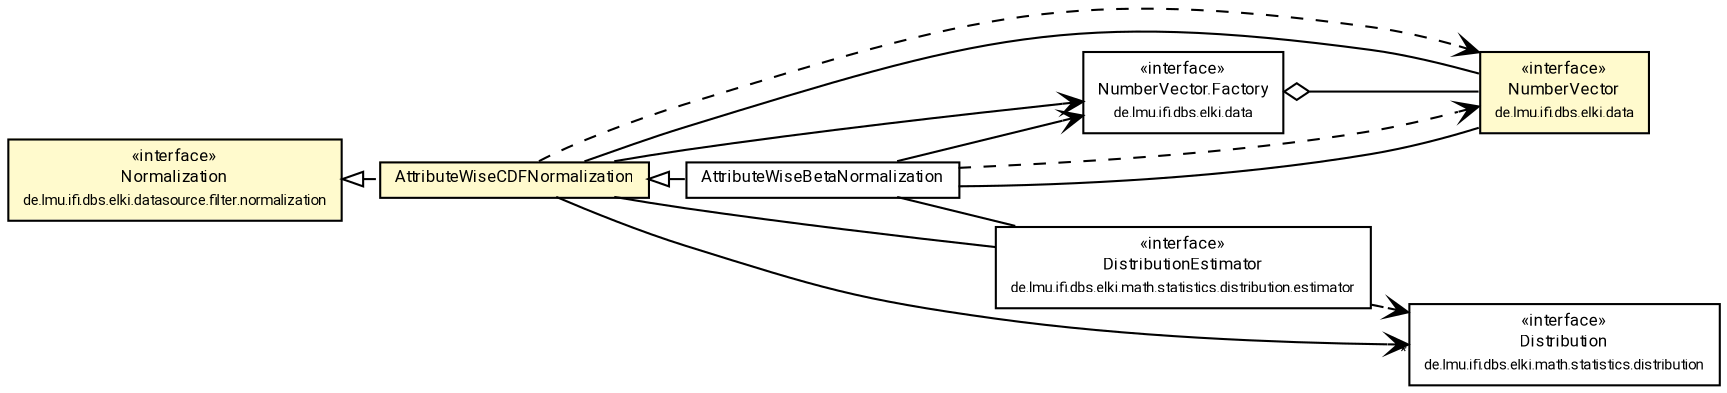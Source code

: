 #!/usr/local/bin/dot
#
# Class diagram 
# Generated by UMLGraph version R5_7_2-60-g0e99a6 (http://www.spinellis.gr/umlgraph/)
#

digraph G {
	graph [fontnames="svg"]
	edge [fontname="Roboto",fontsize=7,labelfontname="Roboto",labelfontsize=7,color="black"];
	node [fontname="Roboto",fontcolor="black",fontsize=8,shape=plaintext,margin=0,width=0,height=0];
	nodesep=0.15;
	ranksep=0.25;
	rankdir=LR;
	// de.lmu.ifi.dbs.elki.data.NumberVector
	c1707823 [label=<<table title="de.lmu.ifi.dbs.elki.data.NumberVector" border="0" cellborder="1" cellspacing="0" cellpadding="2" bgcolor="LemonChiffon" href="../../../../data/NumberVector.html" target="_parent">
		<tr><td><table border="0" cellspacing="0" cellpadding="1">
		<tr><td align="center" balign="center"> &#171;interface&#187; </td></tr>
		<tr><td align="center" balign="center"> <font face="Roboto">NumberVector</font> </td></tr>
		<tr><td align="center" balign="center"> <font face="Roboto" point-size="7.0">de.lmu.ifi.dbs.elki.data</font> </td></tr>
		</table></td></tr>
		</table>>, URL="../../../../data/NumberVector.html"];
	// de.lmu.ifi.dbs.elki.data.NumberVector.Factory<V extends de.lmu.ifi.dbs.elki.data.NumberVector>
	c1707824 [label=<<table title="de.lmu.ifi.dbs.elki.data.NumberVector.Factory" border="0" cellborder="1" cellspacing="0" cellpadding="2" href="../../../../data/NumberVector.Factory.html" target="_parent">
		<tr><td><table border="0" cellspacing="0" cellpadding="1">
		<tr><td align="center" balign="center"> &#171;interface&#187; </td></tr>
		<tr><td align="center" balign="center"> <font face="Roboto">NumberVector.Factory</font> </td></tr>
		<tr><td align="center" balign="center"> <font face="Roboto" point-size="7.0">de.lmu.ifi.dbs.elki.data</font> </td></tr>
		</table></td></tr>
		</table>>, URL="../../../../data/NumberVector.Factory.html"];
	// de.lmu.ifi.dbs.elki.math.statistics.distribution.Distribution
	c1708328 [label=<<table title="de.lmu.ifi.dbs.elki.math.statistics.distribution.Distribution" border="0" cellborder="1" cellspacing="0" cellpadding="2" href="../../../../math/statistics/distribution/Distribution.html" target="_parent">
		<tr><td><table border="0" cellspacing="0" cellpadding="1">
		<tr><td align="center" balign="center"> &#171;interface&#187; </td></tr>
		<tr><td align="center" balign="center"> <font face="Roboto">Distribution</font> </td></tr>
		<tr><td align="center" balign="center"> <font face="Roboto" point-size="7.0">de.lmu.ifi.dbs.elki.math.statistics.distribution</font> </td></tr>
		</table></td></tr>
		</table>>, URL="../../../../math/statistics/distribution/Distribution.html"];
	// de.lmu.ifi.dbs.elki.math.statistics.distribution.estimator.DistributionEstimator<D extends de.lmu.ifi.dbs.elki.math.statistics.distribution.Distribution>
	c1708373 [label=<<table title="de.lmu.ifi.dbs.elki.math.statistics.distribution.estimator.DistributionEstimator" border="0" cellborder="1" cellspacing="0" cellpadding="2" href="../../../../math/statistics/distribution/estimator/DistributionEstimator.html" target="_parent">
		<tr><td><table border="0" cellspacing="0" cellpadding="1">
		<tr><td align="center" balign="center"> &#171;interface&#187; </td></tr>
		<tr><td align="center" balign="center"> <font face="Roboto">DistributionEstimator</font> </td></tr>
		<tr><td align="center" balign="center"> <font face="Roboto" point-size="7.0">de.lmu.ifi.dbs.elki.math.statistics.distribution.estimator</font> </td></tr>
		</table></td></tr>
		</table>>, URL="../../../../math/statistics/distribution/estimator/DistributionEstimator.html"];
	// de.lmu.ifi.dbs.elki.datasource.filter.normalization.columnwise.AttributeWiseBetaNormalization<V extends de.lmu.ifi.dbs.elki.data.NumberVector>
	c1709400 [label=<<table title="de.lmu.ifi.dbs.elki.datasource.filter.normalization.columnwise.AttributeWiseBetaNormalization" border="0" cellborder="1" cellspacing="0" cellpadding="2" href="AttributeWiseBetaNormalization.html" target="_parent">
		<tr><td><table border="0" cellspacing="0" cellpadding="1">
		<tr><td align="center" balign="center"> <font face="Roboto">AttributeWiseBetaNormalization</font> </td></tr>
		</table></td></tr>
		</table>>, URL="AttributeWiseBetaNormalization.html"];
	// de.lmu.ifi.dbs.elki.datasource.filter.normalization.columnwise.AttributeWiseCDFNormalization<V extends de.lmu.ifi.dbs.elki.data.NumberVector>
	c1709402 [label=<<table title="de.lmu.ifi.dbs.elki.datasource.filter.normalization.columnwise.AttributeWiseCDFNormalization" border="0" cellborder="1" cellspacing="0" cellpadding="2" bgcolor="lemonChiffon" href="AttributeWiseCDFNormalization.html" target="_parent">
		<tr><td><table border="0" cellspacing="0" cellpadding="1">
		<tr><td align="center" balign="center"> <font face="Roboto">AttributeWiseCDFNormalization</font> </td></tr>
		</table></td></tr>
		</table>>, URL="AttributeWiseCDFNormalization.html"];
	// de.lmu.ifi.dbs.elki.datasource.filter.normalization.Normalization<O>
	c1709409 [label=<<table title="de.lmu.ifi.dbs.elki.datasource.filter.normalization.Normalization" border="0" cellborder="1" cellspacing="0" cellpadding="2" bgcolor="LemonChiffon" href="../Normalization.html" target="_parent">
		<tr><td><table border="0" cellspacing="0" cellpadding="1">
		<tr><td align="center" balign="center"> &#171;interface&#187; </td></tr>
		<tr><td align="center" balign="center"> <font face="Roboto">Normalization</font> </td></tr>
		<tr><td align="center" balign="center"> <font face="Roboto" point-size="7.0">de.lmu.ifi.dbs.elki.datasource.filter.normalization</font> </td></tr>
		</table></td></tr>
		</table>>, URL="../Normalization.html"];
	// de.lmu.ifi.dbs.elki.data.NumberVector.Factory<V extends de.lmu.ifi.dbs.elki.data.NumberVector> has de.lmu.ifi.dbs.elki.data.NumberVector
	c1707824 -> c1707823 [arrowhead=none,arrowtail=ediamond,dir=back,weight=4];
	// de.lmu.ifi.dbs.elki.datasource.filter.normalization.columnwise.AttributeWiseBetaNormalization<V extends de.lmu.ifi.dbs.elki.data.NumberVector> extends de.lmu.ifi.dbs.elki.datasource.filter.normalization.columnwise.AttributeWiseCDFNormalization<V extends de.lmu.ifi.dbs.elki.data.NumberVector>
	c1709402 -> c1709400 [arrowtail=empty,dir=back,weight=10];
	// de.lmu.ifi.dbs.elki.datasource.filter.normalization.columnwise.AttributeWiseBetaNormalization<V extends de.lmu.ifi.dbs.elki.data.NumberVector> assoc de.lmu.ifi.dbs.elki.data.NumberVector
	c1709400 -> c1707823 [arrowhead=none,weight=2];
	// de.lmu.ifi.dbs.elki.datasource.filter.normalization.columnwise.AttributeWiseBetaNormalization<V extends de.lmu.ifi.dbs.elki.data.NumberVector> assoc de.lmu.ifi.dbs.elki.math.statistics.distribution.estimator.DistributionEstimator<D extends de.lmu.ifi.dbs.elki.math.statistics.distribution.Distribution>
	c1709400 -> c1708373 [arrowhead=none,weight=2];
	// de.lmu.ifi.dbs.elki.datasource.filter.normalization.columnwise.AttributeWiseCDFNormalization<V extends de.lmu.ifi.dbs.elki.data.NumberVector> implements de.lmu.ifi.dbs.elki.datasource.filter.normalization.Normalization<O>
	c1709409 -> c1709402 [arrowtail=empty,style=dashed,dir=back,weight=9];
	// de.lmu.ifi.dbs.elki.datasource.filter.normalization.columnwise.AttributeWiseCDFNormalization<V extends de.lmu.ifi.dbs.elki.data.NumberVector> assoc de.lmu.ifi.dbs.elki.data.NumberVector
	c1709402 -> c1707823 [arrowhead=none,weight=2];
	// de.lmu.ifi.dbs.elki.datasource.filter.normalization.columnwise.AttributeWiseCDFNormalization<V extends de.lmu.ifi.dbs.elki.data.NumberVector> assoc de.lmu.ifi.dbs.elki.math.statistics.distribution.estimator.DistributionEstimator<D extends de.lmu.ifi.dbs.elki.math.statistics.distribution.Distribution>
	c1709402 -> c1708373 [arrowhead=none,weight=2];
	// de.lmu.ifi.dbs.elki.datasource.filter.normalization.columnwise.AttributeWiseBetaNormalization<V extends de.lmu.ifi.dbs.elki.data.NumberVector> navassoc de.lmu.ifi.dbs.elki.data.NumberVector.Factory<V extends de.lmu.ifi.dbs.elki.data.NumberVector>
	c1709400 -> c1707824 [arrowhead=open,weight=1];
	// de.lmu.ifi.dbs.elki.datasource.filter.normalization.columnwise.AttributeWiseCDFNormalization<V extends de.lmu.ifi.dbs.elki.data.NumberVector> navassoc de.lmu.ifi.dbs.elki.math.statistics.distribution.Distribution
	c1709402 -> c1708328 [arrowhead=open,weight=1,headlabel="*"];
	// de.lmu.ifi.dbs.elki.datasource.filter.normalization.columnwise.AttributeWiseCDFNormalization<V extends de.lmu.ifi.dbs.elki.data.NumberVector> navassoc de.lmu.ifi.dbs.elki.data.NumberVector.Factory<V extends de.lmu.ifi.dbs.elki.data.NumberVector>
	c1709402 -> c1707824 [arrowhead=open,weight=1];
	// de.lmu.ifi.dbs.elki.math.statistics.distribution.estimator.DistributionEstimator<D extends de.lmu.ifi.dbs.elki.math.statistics.distribution.Distribution> depend de.lmu.ifi.dbs.elki.math.statistics.distribution.Distribution
	c1708373 -> c1708328 [arrowhead=open,style=dashed,weight=0];
	// de.lmu.ifi.dbs.elki.datasource.filter.normalization.columnwise.AttributeWiseBetaNormalization<V extends de.lmu.ifi.dbs.elki.data.NumberVector> depend de.lmu.ifi.dbs.elki.data.NumberVector
	c1709400 -> c1707823 [arrowhead=open,style=dashed,weight=0];
	// de.lmu.ifi.dbs.elki.datasource.filter.normalization.columnwise.AttributeWiseCDFNormalization<V extends de.lmu.ifi.dbs.elki.data.NumberVector> depend de.lmu.ifi.dbs.elki.data.NumberVector
	c1709402 -> c1707823 [arrowhead=open,style=dashed,weight=0];
}

